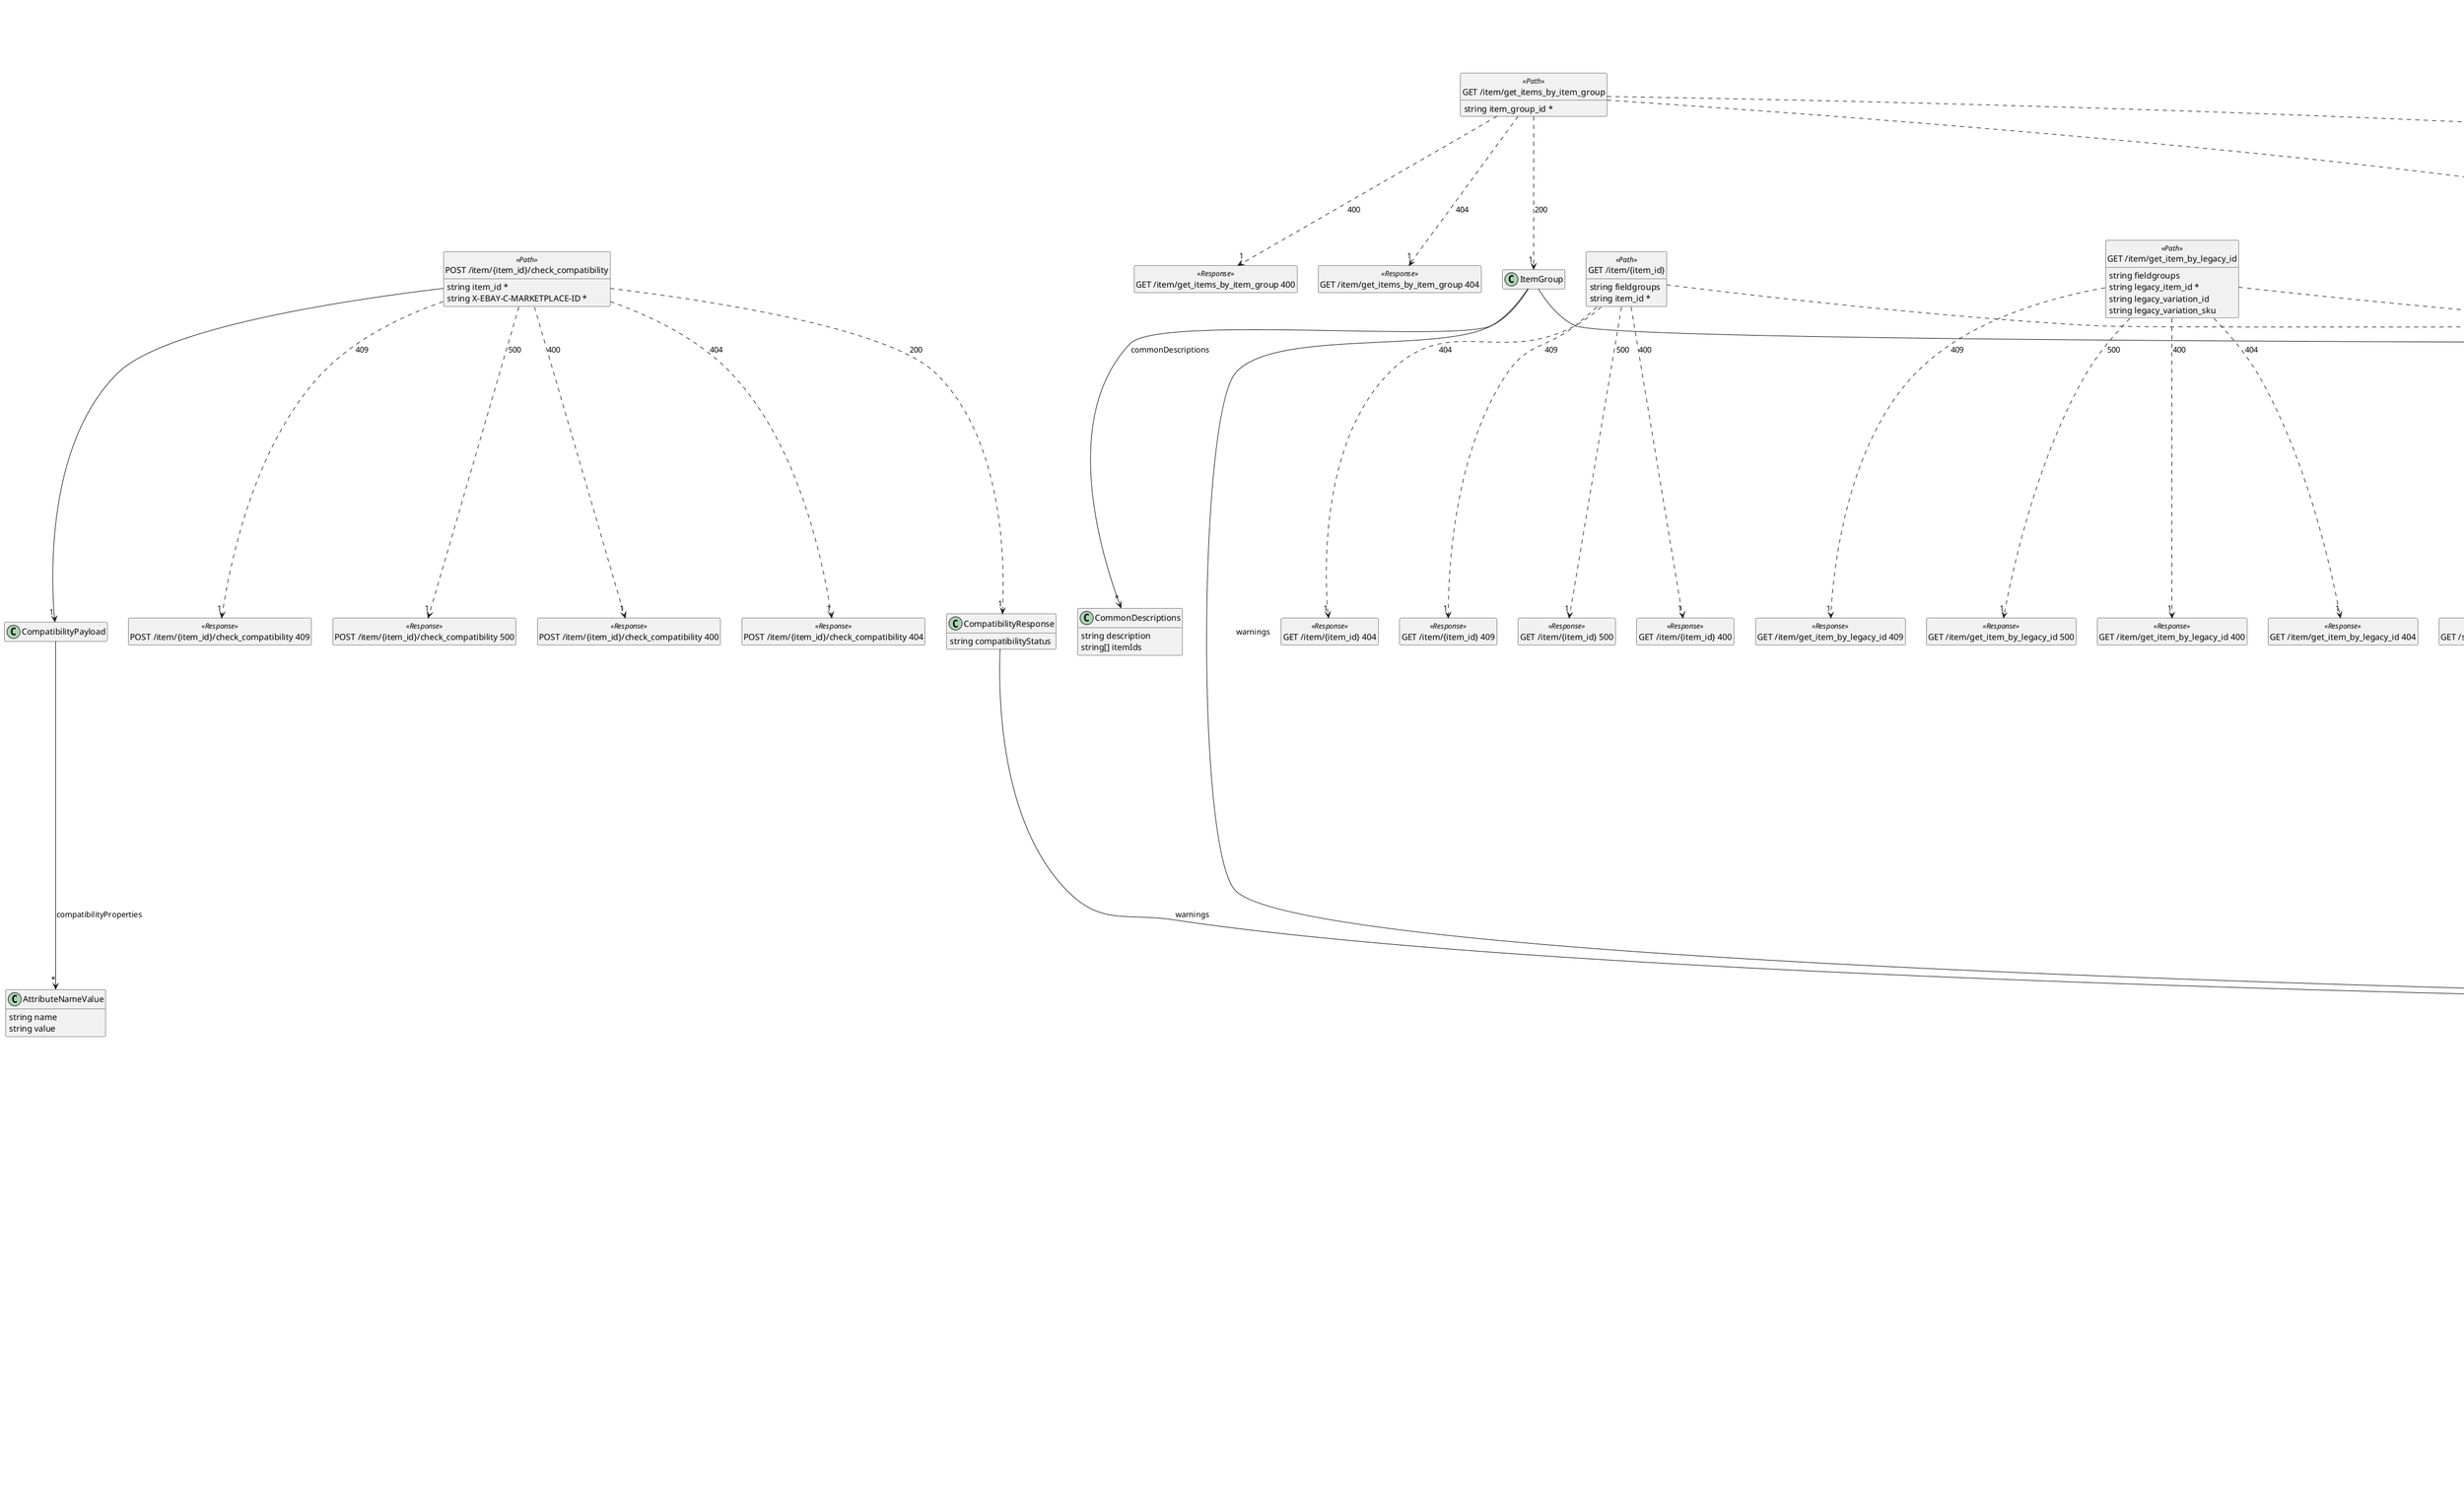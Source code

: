 @startuml
hide <<Path>> circle
hide <<Response>> circle
hide <<Parameter>> circle
hide empty methods
hide empty fields
set namespaceSeparator none

class "AddCartItemInput" {
  {field} string itemId 
  {field} integer quantity 
}

class "AdditionalProductIdentity" {
}

class "Address" {
  {field} string addressLine1 
  {field} string addressLine2 
  {field} string city 
  {field} string country 
  {field} string county 
  {field} string postalCode 
  {field} string stateOrProvince 
}

class "Amount" {
  {field} string currency 
  {field} string value 
}

class "Aspect" {
  {field} string localizedName 
  {field} string[] localizedValues 
}

class "AspectDistribution" {
  {field} string localizedAspectName 
}

class "AspectGroup" {
  {field} string localizedGroupName 
}

class "AspectValueDistribution" {
  {field} string localizedAspectValue 
  {field} integer matchCount 
  {field} string refinementHref 
}

class "AttributeNameValue" {
  {field} string name 
  {field} string value 
}

class "AuthenticityVerificationProgram" {
  {field} string description 
  {field} string termsWebUrl 
}

class "AutoCorrections" {
  {field} string q 
}

class "AvailableCoupon" {
  {field} string constraint 
  {field} string discountType 
  {field} string message 
  {field} string redemptionCode 
  {field} string termsWebUrl 
}

class "BuyingOptionDistribution" {
  {field} string buyingOption 
  {field} integer matchCount 
  {field} string refinementHref 
}

class "CartItem" {
  {field} string cartItemId 
  {field} string itemId 
  {field} string itemWebUrl 
  {field} integer quantity 
  {field} string title 
}

class "Category" {
  {field} string categoryId 
}

class "CategoryDistribution" {
  {field} string categoryId 
  {field} string categoryName 
  {field} integer matchCount 
  {field} string refinementHref 
}

class "CommonDescriptions" {
  {field} string description 
  {field} string[] itemIds 
}

class "CompatibilityPayload" {
}

class "CompatibilityProperty" {
  {field} string localizedName 
  {field} string name 
  {field} string value 
}

class "CompatibilityResponse" {
  {field} string compatibilityStatus 
}

class "ConditionDistribution" {
  {field} string condition 
  {field} string conditionId 
  {field} integer matchCount 
  {field} string refinementHref 
}

class "ConvertedAmount" {
  {field} string convertedFromCurrency 
  {field} string convertedFromValue 
  {field} string currency 
  {field} string value 
}

class "CoreItem" {
  {field} boolean adultOnly 
  {field} string ageGroup 
  {field} integer bidCount 
  {field} string brand 
  {field} string[] buyingOptions 
  {field} string categoryId 
  {field} string categoryPath 
  {field} string color 
  {field} string condition 
  {field} string conditionDescription 
  {field} string conditionId 
  {field} string description 
  {field} boolean eligibleForInlineCheckout 
  {field} boolean enabledForGuestCheckout 
  {field} string energyEfficiencyClass 
  {field} string epid 
  {field} string gender 
  {field} string gtin 
  {field} string inferredEpid 
  {field} string itemAffiliateWebUrl 
  {field} string itemEndDate 
  {field} string itemId 
  {field} string itemWebUrl 
  {field} string legacyItemId 
  {field} integer lotSize 
  {field} string material 
  {field} string mpn 
  {field} string pattern 
  {field} string priceDisplayCondition 
  {field} string productFicheWebUrl 
  {field} string[] qualifiedPrograms 
  {field} integer quantityLimitPerBuyer 
  {field} boolean reservePriceMet 
  {field} string sellerItemRevision 
  {field} string shortDescription 
  {field} string size 
  {field} string sizeSystem 
  {field} string sizeType 
  {field} string subtitle 
  {field} string title 
  {field} boolean topRatedBuyingExperience 
  {field} integer uniqueBidderCount 
  {field} string unitPricingMeasure 
}

class "Error" {
  {field} string category 
  {field} string domain 
  {field} integer errorId 
  {field} string[] inputRefIds 
  {field} string longMessage 
  {field} string message 
  {field} string[] outputRefIds 
  {field} string subdomain 
}

class "ErrorParameter" {
  {field} string name 
  {field} string value 
}

class "EstimatedAvailability" {
  {field} integer availabilityThreshold 
  {field} string availabilityThresholdType 
  {field} string[] deliveryOptions 
  {field} string estimatedAvailabilityStatus 
  {field} integer estimatedAvailableQuantity 
  {field} integer estimatedSoldQuantity 
}

class "Image" {
  {field} integer height 
  {field} string imageUrl 
  {field} integer width 
}

class "Item" {
  {field} boolean adultOnly 
  {field} string ageGroup 
  {field} integer bidCount 
  {field} string brand 
  {field} string[] buyingOptions 
  {field} string categoryId 
  {field} string categoryPath 
  {field} string color 
  {field} string condition 
  {field} string conditionDescription 
  {field} string conditionId 
  {field} string description 
  {field} boolean eligibleForInlineCheckout 
  {field} boolean enabledForGuestCheckout 
  {field} string energyEfficiencyClass 
  {field} string epid 
  {field} string gender 
  {field} string gtin 
  {field} string inferredEpid 
  {field} string itemAffiliateWebUrl 
  {field} string itemEndDate 
  {field} string itemId 
  {field} string itemWebUrl 
  {field} string legacyItemId 
  {field} integer lotSize 
  {field} string material 
  {field} string mpn 
  {field} string pattern 
  {field} string priceDisplayCondition 
  {field} string productFicheWebUrl 
  {field} string[] qualifiedPrograms 
  {field} integer quantityLimitPerBuyer 
  {field} boolean reservePriceMet 
  {field} string sellerItemRevision 
  {field} string shortDescription 
  {field} string size 
  {field} string sizeSystem 
  {field} string sizeType 
  {field} string subtitle 
  {field} string title 
  {field} boolean topRatedBuyingExperience 
  {field} integer uniqueBidderCount 
  {field} string unitPricingMeasure 
}

class "ItemGroup" {
}

class "ItemGroupSummary" {
  {field} string itemGroupHref 
  {field} string itemGroupId 
  {field} string itemGroupTitle 
  {field} string itemGroupType 
}

class "ItemLocationImpl" {
  {field} string addressLine1 
  {field} string addressLine2 
  {field} string city 
  {field} string country 
  {field} string county 
  {field} string postalCode 
  {field} string stateOrProvince 
}

class "ItemReturnTerms" {
  {field} boolean extendedHolidayReturnsOffered 
  {field} string refundMethod 
  {field} string restockingFeePercentage 
  {field} string returnInstructions 
  {field} string returnMethod 
  {field} boolean returnsAccepted 
  {field} string returnShippingCostPayer 
}

class "ItemSummary" {
  {field} boolean adultOnly 
  {field} boolean availableCoupons 
  {field} integer bidCount 
  {field} string[] buyingOptions 
  {field} string compatibilityMatch 
  {field} string condition 
  {field} string conditionId 
  {field} string energyEfficiencyClass 
  {field} string epid 
  {field} string itemAffiliateWebUrl 
  {field} string itemGroupHref 
  {field} string itemGroupType 
  {field} string itemHref 
  {field} string itemId 
  {field} string itemWebUrl 
  {field} string legacyItemId 
  {field} string priceDisplayCondition 
  {field} string[] qualifiedPrograms 
  {field} string shortDescription 
  {field} string title 
  {field} string unitPricingMeasure 
}

class "Items" {
  {field} integer total 
}

class "LegalAddress" {
  {field} string addressLine1 
  {field} string addressLine2 
  {field} string city 
  {field} string country 
  {field} string countryName 
  {field} string county 
  {field} string postalCode 
  {field} string stateOrProvince 
}

class "MarketingPrice" {
  {field} string discountPercentage 
  {field} string priceTreatment 
}

class "PaymentMethod" {
  {field} string paymentMethodType 
  {field} string[] paymentInstructions 
  {field} string[] sellerInstructions 
}

class "PaymentMethodBrand" {
  {field} string paymentMethodBrandType 
}

class "PickupOptionSummary" {
  {field} string pickupLocationType 
}

class "Price" {
  {field} string convertedFromCurrency 
  {field} string convertedFromValue 
  {field} string currency 
  {field} string value 
}

class "Product" {
  {field} string brand 
  {field} string description 
  {field} string[] gtins 
  {field} string[] mpns 
  {field} string title 
}

class "ProductIdentity" {
  {field} string identifierType 
  {field} string identifierValue 
}

class "RatingHistogram" {
  {field} integer count 
  {field} string rating 
}

class "Refinement" {
  {field} string dominantCategoryId 
}

class "Region" {
  {field} string regionName 
  {field} string regionType 
}

class "RemoteShopcartResponse" {
  {field} string cartWebUrl 
}

class "RemoveCartItemInput" {
  {field} string cartItemId 
}

class "ReviewRating" {
  {field} string averageRating 
  {field} integer reviewCount 
}

class "SearchByImageRequest" {
  {field} string image 
}

class "SearchPagedCollection" {
  {field} string href 
  {field} integer limit 
  {field} string next 
  {field} integer offset 
  {field} string prev 
  {field} integer total 
}

class "Seller" {
  {field} string feedbackPercentage 
  {field} integer feedbackScore 
  {field} string sellerAccountType 
  {field} string username 
}

class "SellerDetail" {
  {field} string feedbackPercentage 
  {field} integer feedbackScore 
  {field} string sellerAccountType 
  {field} string username 
}

class "SellerLegalInfo" {
  {field} string email 
  {field} string fax 
  {field} string imprint 
  {field} string legalContactFirstName 
  {field} string legalContactLastName 
  {field} string name 
  {field} string phone 
  {field} string registrationNumber 
  {field} string termsOfService 
}

class "ShipToLocation" {
  {field} string country 
  {field} string postalCode 
}

class "ShipToLocations" {
}

class "ShipToRegion" {
  {field} string regionId 
  {field} string regionName 
  {field} string regionType 
}

class "ShippingOption" {
  {field} string cutOffDateUsedForEstimate 
  {field} string fulfilledThrough 
  {field} boolean guaranteedDelivery 
  {field} string maxEstimatedDeliveryDate 
  {field} string minEstimatedDeliveryDate 
  {field} integer quantityUsedForEstimate 
  {field} string shippingCarrierCode 
  {field} string shippingCostType 
  {field} string shippingServiceCode 
  {field} string trademarkSymbol 
  {field} string type 
}

class "ShippingOptionSummary" {
  {field} boolean guaranteedDelivery 
  {field} string maxEstimatedDeliveryDate 
  {field} string minEstimatedDeliveryDate 
  {field} string shippingCostType 
}

class "TargetLocation" {
  {field} string unitOfMeasure 
  {field} string value 
}

class "TaxJurisdiction" {
  {field} string taxJurisdictionId 
}

class "Taxes" {
  {field} boolean ebayCollectAndRemitTax 
  {field} boolean includedInPrice 
  {field} boolean shippingAndHandlingTaxed 
  {field} string taxPercentage 
  {field} string taxType 
}

class "TimeDuration" {
  {field} string unit 
  {field} integer value 
}

class "TypedNameValue" {
  {field} string name 
  {field} string type 
  {field} string value 
}

class "UpdateCartItemInput" {
  {field} string cartItemId 
  {field} integer quantity 
}

class "VatDetail" {
  {field} string issuingCountry 
  {field} string vatId 
}

class "GET /item_summary/search" <<Path>> {
  {field} string aspect_filter 
  {field} string auto_correct 
  {field} string category_ids 
  {field} string charity_ids 
  {field} string compatibility_filter 
  {field} string epid 
  {field} string fieldgroups 
  {field} string filter 
  {field} string gtin 
  {field} string limit 
  {field} string offset 
  {field} string q 
  {field} string sort 
}

class "GET /item_summary/search 400" <<Response>> {
}

class "GET /item_summary/search 409" <<Response>> {
}

class "GET /item_summary/search 500" <<Response>> {
}

class "POST /item_summary/search_by_image" <<Path>> {
  {field} string aspect_filter 
  {field} string category_ids 
  {field} string charity_ids 
  {field} string fieldgroups 
  {field} string filter 
  {field} string limit 
  {field} string offset 
  {field} string sort 
}

class "POST /item_summary/search_by_image 400" <<Response>> {
}

class "POST /item_summary/search_by_image 409" <<Response>> {
}

class "POST /item_summary/search_by_image 500" <<Response>> {
}

class "GET /item/{item_id}" <<Path>> {
  {field} string fieldgroups 
  {field} string item_id *
}

class "GET /item/{item_id} 400" <<Response>> {
}

class "GET /item/{item_id} 404" <<Response>> {
}

class "GET /item/{item_id} 409" <<Response>> {
}

class "GET /item/{item_id} 500" <<Response>> {
}

class "GET /item/get_item_by_legacy_id" <<Path>> {
  {field} string fieldgroups 
  {field} string legacy_item_id *
  {field} string legacy_variation_id 
  {field} string legacy_variation_sku 
}

class "GET /item/get_item_by_legacy_id 400" <<Response>> {
}

class "GET /item/get_item_by_legacy_id 404" <<Response>> {
}

class "GET /item/get_item_by_legacy_id 409" <<Response>> {
}

class "GET /item/get_item_by_legacy_id 500" <<Response>> {
}

class "GET /item/" <<Path>> {
  {field} string item_ids 
  {field} string item_group_ids 
}

class "GET /item/ 400" <<Response>> {
}

class "GET /item/ 404" <<Response>> {
}

class "GET /item/ 409" <<Response>> {
}

class "GET /item/ 500" <<Response>> {
}

class "GET /item/get_items_by_item_group" <<Path>> {
  {field} string item_group_id *
}

class "GET /item/get_items_by_item_group 400" <<Response>> {
}

class "GET /item/get_items_by_item_group 404" <<Response>> {
}

class "GET /item/get_items_by_item_group 409" <<Response>> {
}

class "GET /item/get_items_by_item_group 500" <<Response>> {
}

class "POST /item/{item_id}/check_compatibility" <<Path>> {
  {field} string item_id *
  {field} string X-EBAY-C-MARKETPLACE-ID *
}

class "POST /item/{item_id}/check_compatibility 400" <<Response>> {
}

class "POST /item/{item_id}/check_compatibility 404" <<Response>> {
}

class "POST /item/{item_id}/check_compatibility 409" <<Response>> {
}

class "POST /item/{item_id}/check_compatibility 500" <<Response>> {
}

class "POST /shopping_cart/add_item" <<Path>> {
}

class "POST /shopping_cart/add_item 204" <<Response>> {
}

class "POST /shopping_cart/add_item 400" <<Response>> {
}

class "POST /shopping_cart/add_item 403" <<Response>> {
}

class "POST /shopping_cart/add_item 409" <<Response>> {
}

class "POST /shopping_cart/add_item 500" <<Response>> {
}

class "GET /shopping_cart/" <<Path>> {
}

class "GET /shopping_cart/ 204" <<Response>> {
}

class "GET /shopping_cart/ 400" <<Response>> {
}

class "GET /shopping_cart/ 403" <<Response>> {
}

class "GET /shopping_cart/ 404" <<Response>> {
}

class "GET /shopping_cart/ 500" <<Response>> {
}

class "POST /shopping_cart/remove_item" <<Path>> {
}

class "POST /shopping_cart/remove_item 204" <<Response>> {
}

class "POST /shopping_cart/remove_item 400" <<Response>> {
}

class "POST /shopping_cart/remove_item 403" <<Response>> {
}

class "POST /shopping_cart/remove_item 409" <<Response>> {
}

class "POST /shopping_cart/remove_item 500" <<Response>> {
}

class "POST /shopping_cart/update_quantity" <<Path>> {
}

class "POST /shopping_cart/update_quantity 400" <<Response>> {
}

class "POST /shopping_cart/update_quantity 403" <<Response>> {
}

class "POST /shopping_cart/update_quantity 409" <<Response>> {
}

class "POST /shopping_cart/update_quantity 500" <<Response>> {
}

"AdditionalProductIdentity" --> "*" "ProductIdentity"  :  "productIdentity"

"AspectDistribution" --> "*" "AspectValueDistribution"  :  "aspectValueDistributions"

"AspectGroup" --> "*" "Aspect"  :  "aspects"

"AvailableCoupon" --> "0..1" "Amount"  :  "discountAmount"

"CartItem" --> "0..1" "Amount"  :  "cartItemSubtotal"

"CartItem" --> "0..1" "Image"  :  "image"

"CartItem" --> "0..1" "Price"  :  "price"

"CompatibilityPayload" --> "*" "AttributeNameValue"  :  "compatibilityProperties"

"CompatibilityResponse" --> "*" "Error"  :  "warnings"

"CoreItem" --> "*" "Image"  :  "additionalImages"

"CoreItem" --> "0..1" "AuthenticityVerificationProgram"  :  "authenticityVerification"

"CoreItem" --> "*" "AvailableCoupon"  :  "availableCoupons"

"CoreItem" --> "0..1" "ConvertedAmount"  :  "currentBidPrice"

"CoreItem" --> "*" "EstimatedAvailability"  :  "estimatedAvailabilities"

"CoreItem" --> "0..1" "Image"  :  "image"

"CoreItem" --> "0..1" "Address"  :  "itemLocation"

"CoreItem" --> "*" "TypedNameValue"  :  "localizedAspects"

"CoreItem" --> "0..1" "MarketingPrice"  :  "marketingPrice"

"CoreItem" --> "0..1" "ConvertedAmount"  :  "minimumPriceToBid"

"CoreItem" --> "*" "PaymentMethod"  :  "paymentMethods"

"CoreItem" --> "0..1" "ConvertedAmount"  :  "price"

"CoreItem" --> "0..1" "ItemGroupSummary"  :  "primaryItemGroup"

"CoreItem" --> "0..1" "ReviewRating"  :  "primaryProductReviewRating"

"CoreItem" --> "0..1" "Product"  :  "product"

"CoreItem" --> "0..1" "ItemReturnTerms"  :  "returnTerms"

"CoreItem" --> "0..1" "SellerDetail"  :  "seller"

"CoreItem" --> "*" "ShippingOption"  :  "shippingOptions"

"CoreItem" --> "0..1" "ShipToLocations"  :  "shipToLocations"

"CoreItem" --> "*" "Taxes"  :  "taxes"

"CoreItem" --> "0..1" "ConvertedAmount"  :  "unitPrice"

"Error" --> "*" "ErrorParameter"  :  "parameters"

"Item" --> "*" "Image"  :  "additionalImages"

"Item" --> "0..1" "AuthenticityVerificationProgram"  :  "authenticityVerification"

"Item" --> "*" "AvailableCoupon"  :  "availableCoupons"

"Item" --> "0..1" "ConvertedAmount"  :  "currentBidPrice"

"Item" --> "*" "EstimatedAvailability"  :  "estimatedAvailabilities"

"Item" --> "0..1" "Image"  :  "image"

"Item" --> "0..1" "Address"  :  "itemLocation"

"Item" --> "*" "TypedNameValue"  :  "localizedAspects"

"Item" --> "0..1" "MarketingPrice"  :  "marketingPrice"

"Item" --> "0..1" "ConvertedAmount"  :  "minimumPriceToBid"

"Item" --> "*" "PaymentMethod"  :  "paymentMethods"

"Item" --> "0..1" "ConvertedAmount"  :  "price"

"Item" --> "0..1" "ItemGroupSummary"  :  "primaryItemGroup"

"Item" --> "0..1" "ReviewRating"  :  "primaryProductReviewRating"

"Item" --> "0..1" "Product"  :  "product"

"Item" --> "0..1" "ItemReturnTerms"  :  "returnTerms"

"Item" --> "0..1" "SellerDetail"  :  "seller"

"Item" --> "*" "ShippingOption"  :  "shippingOptions"

"Item" --> "0..1" "ShipToLocations"  :  "shipToLocations"

"Item" --> "*" "Taxes"  :  "taxes"

"Item" --> "0..1" "ConvertedAmount"  :  "unitPrice"

"Item" --> "*" "Error"  :  "warnings"

"ItemGroup" --> "*" "CommonDescriptions"  :  "commonDescriptions"

"ItemGroup" --> "*" "Item"  :  "items"

"ItemGroup" --> "*" "Error"  :  "warnings"

"ItemGroupSummary" --> "*" "Image"  :  "itemGroupAdditionalImages"

"ItemGroupSummary" --> "0..1" "Image"  :  "itemGroupImage"

"ItemReturnTerms" --> "0..1" "TimeDuration"  :  "returnPeriod"

"ItemSummary" --> "*" "Image"  :  "additionalImages"

"ItemSummary" --> "*" "Category"  :  "categories"

"ItemSummary" --> "*" "CompatibilityProperty"  :  "compatibilityProperties"

"ItemSummary" --> "0..1" "ConvertedAmount"  :  "currentBidPrice"

"ItemSummary" --> "0..1" "TargetLocation"  :  "distanceFromPickupLocation"

"ItemSummary" --> "0..1" "Image"  :  "image"

"ItemSummary" --> "0..1" "ItemLocationImpl"  :  "itemLocation"

"ItemSummary" --> "0..1" "MarketingPrice"  :  "marketingPrice"

"ItemSummary" --> "*" "PickupOptionSummary"  :  "pickupOptions"

"ItemSummary" --> "0..1" "ConvertedAmount"  :  "price"

"ItemSummary" --> "0..1" "Seller"  :  "seller"

"ItemSummary" --> "*" "ShippingOptionSummary"  :  "shippingOptions"

"ItemSummary" --> "*" "Image"  :  "thumbnailImages"

"ItemSummary" --> "0..1" "ConvertedAmount"  :  "unitPrice"

"Items" --> "*" "CoreItem"  :  "items"

"Items" --> "*" "Error"  :  "warnings"

"MarketingPrice" --> "0..1" "ConvertedAmount"  :  "discountAmount"

"MarketingPrice" --> "0..1" "ConvertedAmount"  :  "originalPrice"

"PaymentMethod" --> "*" "PaymentMethodBrand"  :  "paymentMethodBrands"

"PaymentMethodBrand" --> "0..1" "Image"  :  "logoImage"

"Product" --> "*" "Image"  :  "additionalImages"

"Product" --> "*" "AdditionalProductIdentity"  :  "additionalProductIdentities"

"Product" --> "*" "AspectGroup"  :  "aspectGroups"

"Product" --> "0..1" "Image"  :  "image"

"Refinement" --> "*" "AspectDistribution"  :  "aspectDistributions"

"Refinement" --> "*" "BuyingOptionDistribution"  :  "buyingOptionDistributions"

"Refinement" --> "*" "CategoryDistribution"  :  "categoryDistributions"

"Refinement" --> "*" "ConditionDistribution"  :  "conditionDistributions"

"RemoteShopcartResponse" --> "*" "CartItem"  :  "cartItems"

"RemoteShopcartResponse" --> "0..1" "Amount"  :  "cartSubtotal"

"RemoteShopcartResponse" --> "*" "CartItem"  :  "unavailableCartItems"

"RemoteShopcartResponse" --> "*" "Error"  :  "warnings"

"ReviewRating" --> "*" "RatingHistogram"  :  "ratingHistograms"

"SearchPagedCollection" --> "0..1" "AutoCorrections"  :  "autoCorrections"

"SearchPagedCollection" --> "*" "ItemSummary"  :  "itemSummaries"

"SearchPagedCollection" --> "0..1" "Refinement"  :  "refinement"

"SearchPagedCollection" --> "*" "Error"  :  "warnings"

"SellerDetail" --> "0..1" "SellerLegalInfo"  :  "sellerLegalInfo"

"SellerLegalInfo" --> "0..1" "LegalAddress"  :  "sellerProvidedLegalAddress"

"SellerLegalInfo" --> "*" "VatDetail"  :  "vatDetails"

"ShipToLocations" --> "*" "ShipToRegion"  :  "regionExcluded"

"ShipToLocations" --> "*" "ShipToRegion"  :  "regionIncluded"

"ShippingOption" --> "0..1" "ConvertedAmount"  :  "additionalShippingCostPerUnit"

"ShippingOption" --> "0..1" "ConvertedAmount"  :  "importCharges"

"ShippingOption" --> "0..1" "ConvertedAmount"  :  "shippingCost"

"ShippingOption" --> "0..1" "ShipToLocation"  :  "shipToLocationUsedForEstimate"

"ShippingOptionSummary" --> "0..1" "ConvertedAmount"  :  "shippingCost"

"TaxJurisdiction" --> "0..1" "Region"  :  "region"

"Taxes" --> "0..1" "TaxJurisdiction"  :  "taxJurisdiction"

"GET /item_summary/search" ..> "1" "SearchPagedCollection"  :  "200"

"GET /item_summary/search" ..> "1" "GET /item_summary/search 400"  :  "400"

"GET /item_summary/search" ..> "1" "GET /item_summary/search 409"  :  "409"

"GET /item_summary/search" ..> "1" "GET /item_summary/search 500"  :  "500"

"POST /item_summary/search_by_image" ..> "1" "SearchPagedCollection"  :  "200"

"POST /item_summary/search_by_image" ..> "1" "POST /item_summary/search_by_image 400"  :  "400"

"POST /item_summary/search_by_image" ..> "1" "POST /item_summary/search_by_image 409"  :  "409"

"POST /item_summary/search_by_image" ..> "1" "POST /item_summary/search_by_image 500"  :  "500"

"POST /item_summary/search_by_image" --> "1" "SearchByImageRequest"

"GET /item/{item_id}" ..> "1" "Item"  :  "200"

"GET /item/{item_id}" ..> "1" "GET /item/{item_id} 400"  :  "400"

"GET /item/{item_id}" ..> "1" "GET /item/{item_id} 404"  :  "404"

"GET /item/{item_id}" ..> "1" "GET /item/{item_id} 409"  :  "409"

"GET /item/{item_id}" ..> "1" "GET /item/{item_id} 500"  :  "500"

"GET /item/get_item_by_legacy_id" ..> "1" "Item"  :  "200"

"GET /item/get_item_by_legacy_id" ..> "1" "GET /item/get_item_by_legacy_id 400"  :  "400"

"GET /item/get_item_by_legacy_id" ..> "1" "GET /item/get_item_by_legacy_id 404"  :  "404"

"GET /item/get_item_by_legacy_id" ..> "1" "GET /item/get_item_by_legacy_id 409"  :  "409"

"GET /item/get_item_by_legacy_id" ..> "1" "GET /item/get_item_by_legacy_id 500"  :  "500"

"GET /item/" ..> "1" "Items"  :  "200"

"GET /item/" ..> "1" "GET /item/ 400"  :  "400"

"GET /item/" ..> "1" "GET /item/ 404"  :  "404"

"GET /item/" ..> "1" "GET /item/ 409"  :  "409"

"GET /item/" ..> "1" "GET /item/ 500"  :  "500"

"GET /item/get_items_by_item_group" ..> "1" "ItemGroup"  :  "200"

"GET /item/get_items_by_item_group" ..> "1" "GET /item/get_items_by_item_group 400"  :  "400"

"GET /item/get_items_by_item_group" ..> "1" "GET /item/get_items_by_item_group 404"  :  "404"

"GET /item/get_items_by_item_group" ..> "1" "GET /item/get_items_by_item_group 409"  :  "409"

"GET /item/get_items_by_item_group" ..> "1" "GET /item/get_items_by_item_group 500"  :  "500"

"POST /item/{item_id}/check_compatibility" ..> "1" "CompatibilityResponse"  :  "200"

"POST /item/{item_id}/check_compatibility" ..> "1" "POST /item/{item_id}/check_compatibility 400"  :  "400"

"POST /item/{item_id}/check_compatibility" ..> "1" "POST /item/{item_id}/check_compatibility 404"  :  "404"

"POST /item/{item_id}/check_compatibility" ..> "1" "POST /item/{item_id}/check_compatibility 409"  :  "409"

"POST /item/{item_id}/check_compatibility" ..> "1" "POST /item/{item_id}/check_compatibility 500"  :  "500"

"POST /item/{item_id}/check_compatibility" --> "1" "CompatibilityPayload"

"POST /shopping_cart/add_item" ..> "1" "RemoteShopcartResponse"  :  "200"

"POST /shopping_cart/add_item" ..> "1" "POST /shopping_cart/add_item 204"  :  "204"

"POST /shopping_cart/add_item" ..> "1" "POST /shopping_cart/add_item 400"  :  "400"

"POST /shopping_cart/add_item" ..> "1" "POST /shopping_cart/add_item 403"  :  "403"

"POST /shopping_cart/add_item" ..> "1" "POST /shopping_cart/add_item 409"  :  "409"

"POST /shopping_cart/add_item" ..> "1" "POST /shopping_cart/add_item 500"  :  "500"

"POST /shopping_cart/add_item" --> "1" "AddCartItemInput"

"GET /shopping_cart/" ..> "1" "RemoteShopcartResponse"  :  "200"

"GET /shopping_cart/" ..> "1" "GET /shopping_cart/ 204"  :  "204"

"GET /shopping_cart/" ..> "1" "GET /shopping_cart/ 400"  :  "400"

"GET /shopping_cart/" ..> "1" "GET /shopping_cart/ 403"  :  "403"

"GET /shopping_cart/" ..> "1" "GET /shopping_cart/ 404"  :  "404"

"GET /shopping_cart/" ..> "1" "GET /shopping_cart/ 500"  :  "500"

"POST /shopping_cart/remove_item" ..> "1" "RemoteShopcartResponse"  :  "200"

"POST /shopping_cart/remove_item" ..> "1" "POST /shopping_cart/remove_item 204"  :  "204"

"POST /shopping_cart/remove_item" ..> "1" "POST /shopping_cart/remove_item 400"  :  "400"

"POST /shopping_cart/remove_item" ..> "1" "POST /shopping_cart/remove_item 403"  :  "403"

"POST /shopping_cart/remove_item" ..> "1" "POST /shopping_cart/remove_item 409"  :  "409"

"POST /shopping_cart/remove_item" ..> "1" "POST /shopping_cart/remove_item 500"  :  "500"

"POST /shopping_cart/remove_item" --> "1" "RemoveCartItemInput"

"POST /shopping_cart/update_quantity" ..> "1" "RemoteShopcartResponse"  :  "200"

"POST /shopping_cart/update_quantity" ..> "1" "POST /shopping_cart/update_quantity 400"  :  "400"

"POST /shopping_cart/update_quantity" ..> "1" "POST /shopping_cart/update_quantity 403"  :  "403"

"POST /shopping_cart/update_quantity" ..> "1" "POST /shopping_cart/update_quantity 409"  :  "409"

"POST /shopping_cart/update_quantity" ..> "1" "POST /shopping_cart/update_quantity 500"  :  "500"

"POST /shopping_cart/update_quantity" --> "1" "UpdateCartItemInput"

@enduml